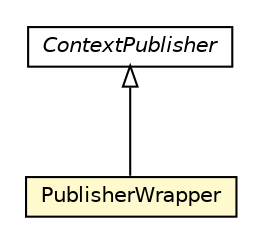 #!/usr/local/bin/dot
#
# Class diagram 
# Generated by UMLGraph version R5_6-24-gf6e263 (http://www.umlgraph.org/)
#

digraph G {
	edge [fontname="Helvetica",fontsize=10,labelfontname="Helvetica",labelfontsize=10];
	node [fontname="Helvetica",fontsize=10,shape=plaintext];
	nodesep=0.25;
	ranksep=0.5;
	// org.universAAL.middleware.context.ContextPublisher
	c6657186 [label=<<table title="org.universAAL.middleware.context.ContextPublisher" border="0" cellborder="1" cellspacing="0" cellpadding="2" port="p" href="../../../../middleware/context/ContextPublisher.html">
		<tr><td><table border="0" cellspacing="0" cellpadding="1">
<tr><td align="center" balign="center"><font face="Helvetica-Oblique"> ContextPublisher </font></td></tr>
		</table></td></tr>
		</table>>, URL="../../../../middleware/context/ContextPublisher.html", fontname="Helvetica", fontcolor="black", fontsize=10.0];
	// org.universAAL.ri.rest.manager.wrappers.PublisherWrapper
	c6658954 [label=<<table title="org.universAAL.ri.rest.manager.wrappers.PublisherWrapper" border="0" cellborder="1" cellspacing="0" cellpadding="2" port="p" bgcolor="lemonChiffon" href="./PublisherWrapper.html">
		<tr><td><table border="0" cellspacing="0" cellpadding="1">
<tr><td align="center" balign="center"> PublisherWrapper </td></tr>
		</table></td></tr>
		</table>>, URL="./PublisherWrapper.html", fontname="Helvetica", fontcolor="black", fontsize=10.0];
	//org.universAAL.ri.rest.manager.wrappers.PublisherWrapper extends org.universAAL.middleware.context.ContextPublisher
	c6657186:p -> c6658954:p [dir=back,arrowtail=empty];
}

